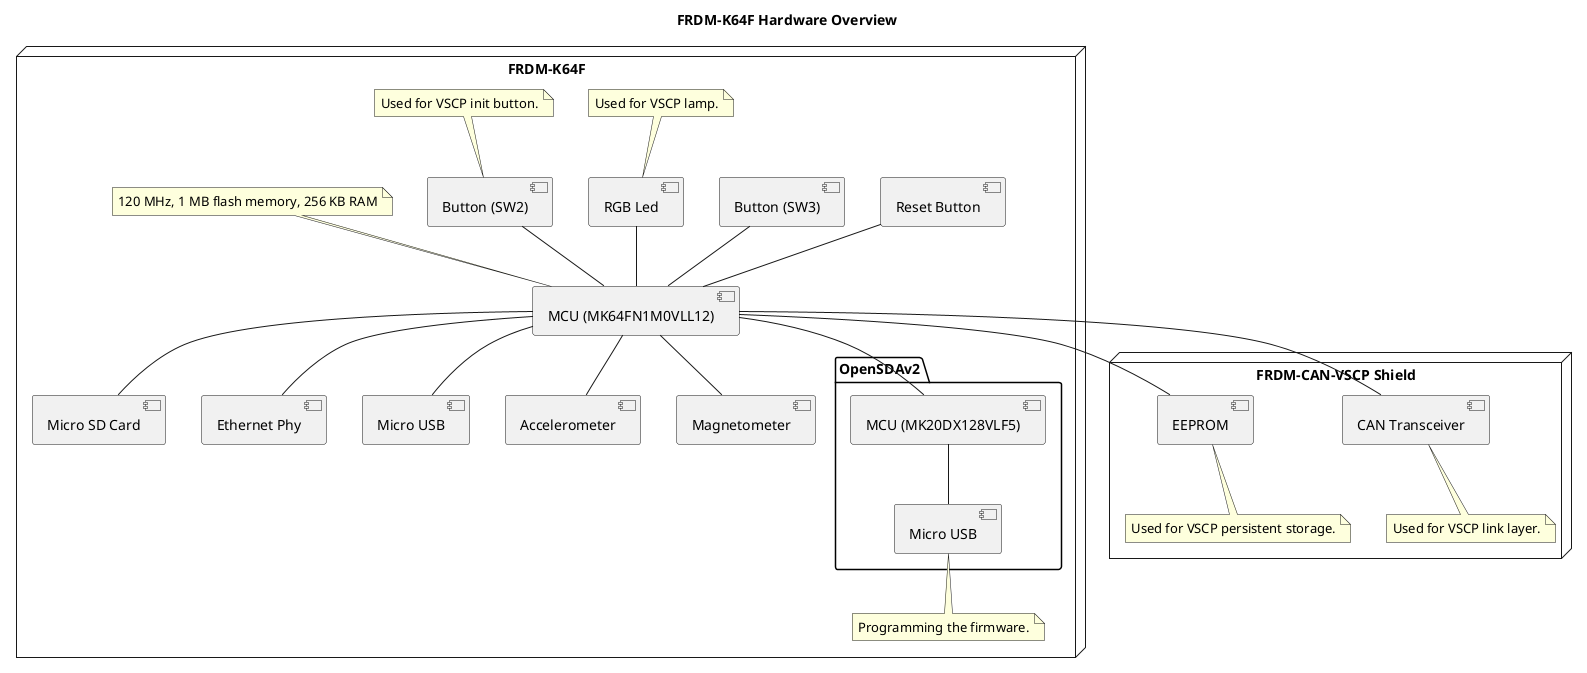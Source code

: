 @startuml

title FRDM-K64F Hardware Overview

node "FRDM-K64F" as frdm_k64f {

    component "MCU (MK64FN1M0VLL12)" as mcu
    component "Button (SW2)" as sw2
    component "Button (SW3)" as sw3
    component "Reset Button" as reset_button
    component "RGB Led" as led
    component "Micro SD Card" as sdcard
    component "Ethernet Phy" as eth_phy
    component "Micro USB" as usb
    component "Accelerometer" as accel_sensor
    component "Magnetometer" as magnet_sensor
    
    package "OpenSDAv2" {
        component "MCU (MK20DX128VLF5)" as osda_mcu
        component "Micro USB" as osda_usb
    }
    
    mcu -up- sw2
    mcu -up- sw3
    mcu -up- led
    mcu -- osda_mcu
    mcu -up- reset_button
    mcu -down- sdcard
    mcu -down- eth_phy
    mcu -down- usb
    mcu -down- accel_sensor
    mcu -down- magnet_sensor

    osda_mcu -- osda_usb
    
    note top of led: Used for VSCP lamp.
    note top of sw2: Used for VSCP init button.
    note bottom of osda_usb: Programming the firmware.
    note top of mcu
        120 MHz, 1 MB flash memory, 256 KB RAM
    end note
}

node "FRDM-CAN-VSCP Shield" as frdm_can_shield {

    component "CAN Transceiver" as can_transceiver
    component "EEPROM" as eeprom

    note bottom of can_transceiver: Used for VSCP link layer.
    note bottom of eeprom: Used for VSCP persistent storage.

}

mcu -- can_transceiver
mcu -- eeprom

@enduml